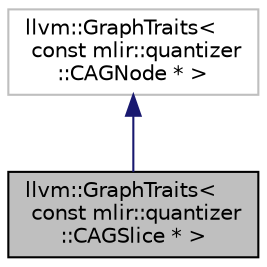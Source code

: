 digraph "llvm::GraphTraits&lt; const mlir::quantizer::CAGSlice * &gt;"
{
  bgcolor="transparent";
  edge [fontname="Helvetica",fontsize="10",labelfontname="Helvetica",labelfontsize="10"];
  node [fontname="Helvetica",fontsize="10",shape=record];
  Node2 [label="llvm::GraphTraits\<\l const mlir::quantizer\l::CAGSlice * \>",height=0.2,width=0.4,color="black", fillcolor="grey75", style="filled", fontcolor="black"];
  Node3 -> Node2 [dir="back",color="midnightblue",fontsize="10",style="solid",fontname="Helvetica"];
  Node3 [label="llvm::GraphTraits\<\l const mlir::quantizer\l::CAGNode * \>",height=0.2,width=0.4,color="grey75"];
}
